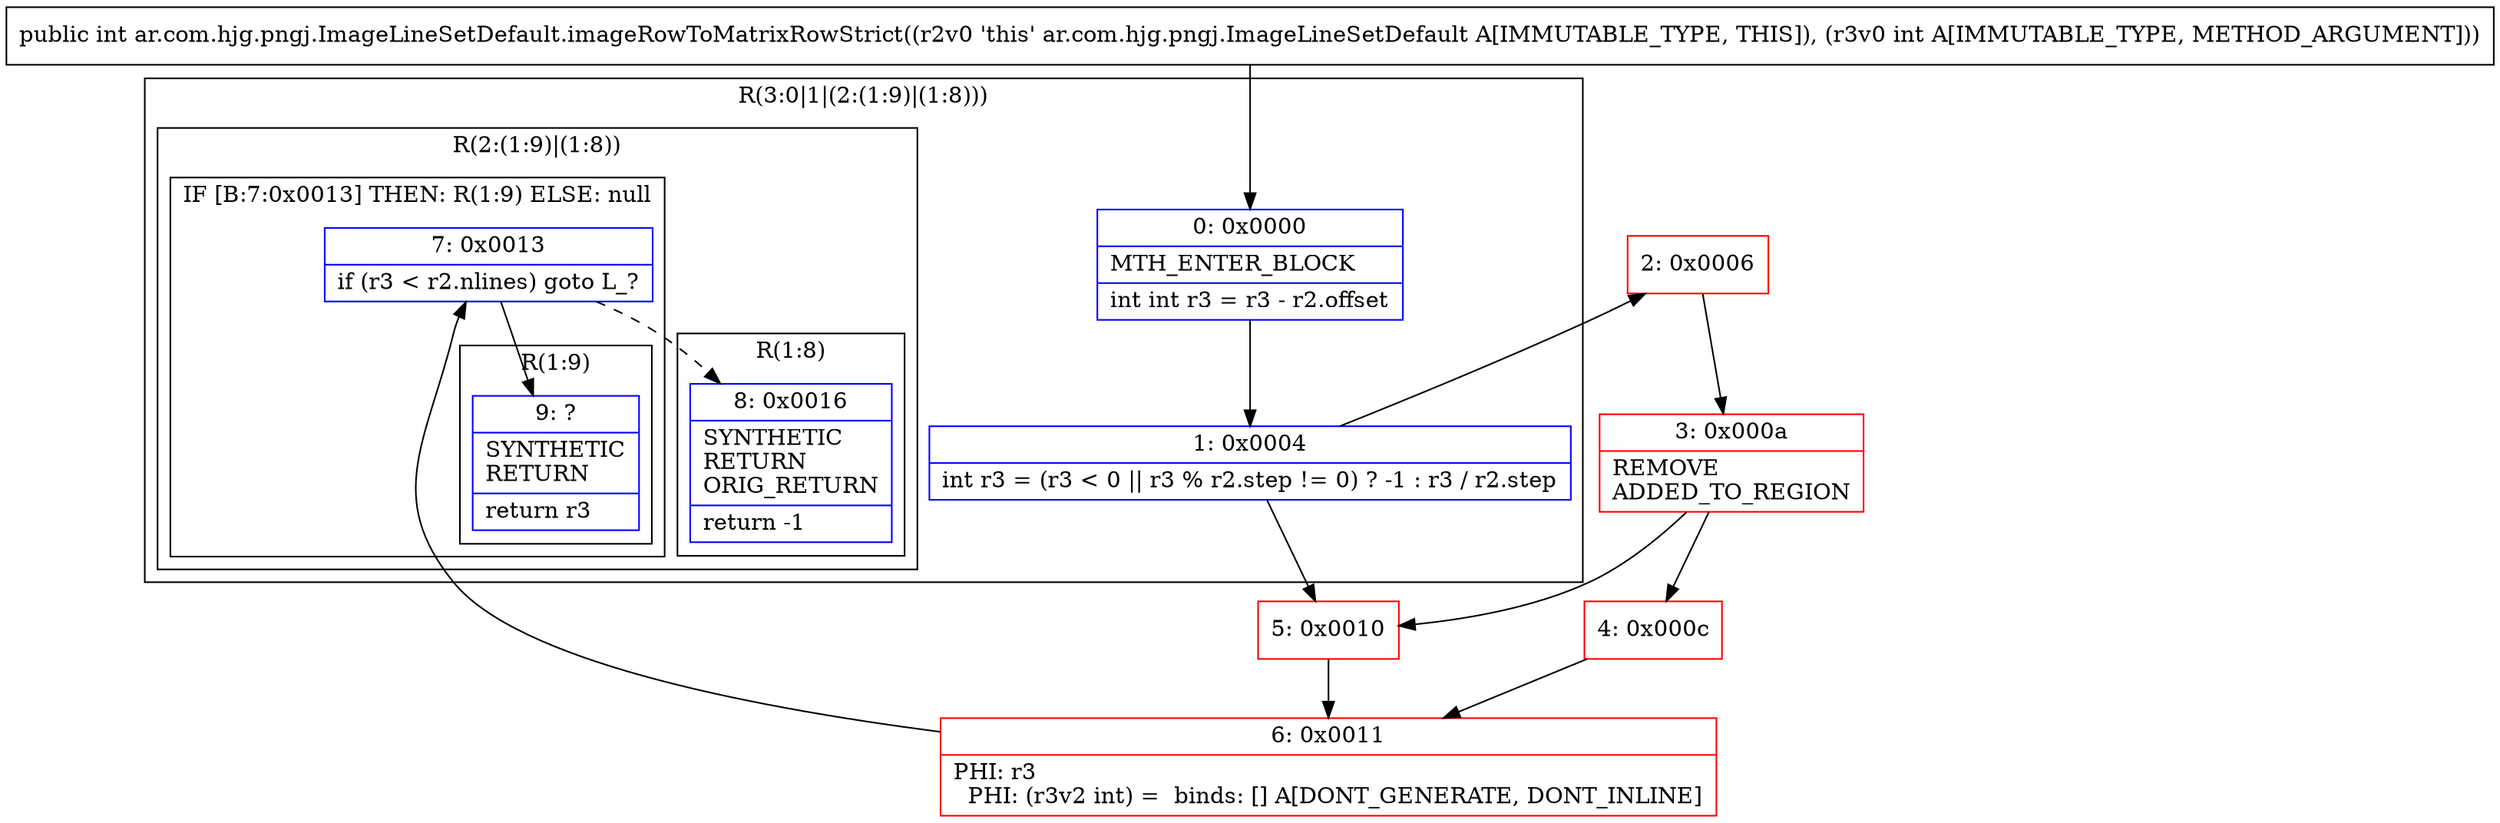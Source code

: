 digraph "CFG forar.com.hjg.pngj.ImageLineSetDefault.imageRowToMatrixRowStrict(I)I" {
subgraph cluster_Region_1832056529 {
label = "R(3:0|1|(2:(1:9)|(1:8)))";
node [shape=record,color=blue];
Node_0 [shape=record,label="{0\:\ 0x0000|MTH_ENTER_BLOCK\l|int int r3 = r3 \- r2.offset\l}"];
Node_1 [shape=record,label="{1\:\ 0x0004|int r3 = (r3 \< 0 \|\| r3 % r2.step != 0) ? \-1 : r3 \/ r2.step\l}"];
subgraph cluster_Region_912808655 {
label = "R(2:(1:9)|(1:8))";
node [shape=record,color=blue];
subgraph cluster_IfRegion_1900833368 {
label = "IF [B:7:0x0013] THEN: R(1:9) ELSE: null";
node [shape=record,color=blue];
Node_7 [shape=record,label="{7\:\ 0x0013|if (r3 \< r2.nlines) goto L_?\l}"];
subgraph cluster_Region_1899941713 {
label = "R(1:9)";
node [shape=record,color=blue];
Node_9 [shape=record,label="{9\:\ ?|SYNTHETIC\lRETURN\l|return r3\l}"];
}
}
subgraph cluster_Region_166127934 {
label = "R(1:8)";
node [shape=record,color=blue];
Node_8 [shape=record,label="{8\:\ 0x0016|SYNTHETIC\lRETURN\lORIG_RETURN\l|return \-1\l}"];
}
}
}
Node_2 [shape=record,color=red,label="{2\:\ 0x0006}"];
Node_3 [shape=record,color=red,label="{3\:\ 0x000a|REMOVE\lADDED_TO_REGION\l}"];
Node_4 [shape=record,color=red,label="{4\:\ 0x000c}"];
Node_5 [shape=record,color=red,label="{5\:\ 0x0010}"];
Node_6 [shape=record,color=red,label="{6\:\ 0x0011|PHI: r3 \l  PHI: (r3v2 int) =  binds: [] A[DONT_GENERATE, DONT_INLINE]\l}"];
MethodNode[shape=record,label="{public int ar.com.hjg.pngj.ImageLineSetDefault.imageRowToMatrixRowStrict((r2v0 'this' ar.com.hjg.pngj.ImageLineSetDefault A[IMMUTABLE_TYPE, THIS]), (r3v0 int A[IMMUTABLE_TYPE, METHOD_ARGUMENT])) }"];
MethodNode -> Node_0;
Node_0 -> Node_1;
Node_1 -> Node_2;
Node_1 -> Node_5;
Node_7 -> Node_8[style=dashed];
Node_7 -> Node_9;
Node_2 -> Node_3;
Node_3 -> Node_4;
Node_3 -> Node_5;
Node_4 -> Node_6;
Node_5 -> Node_6;
Node_6 -> Node_7;
}

